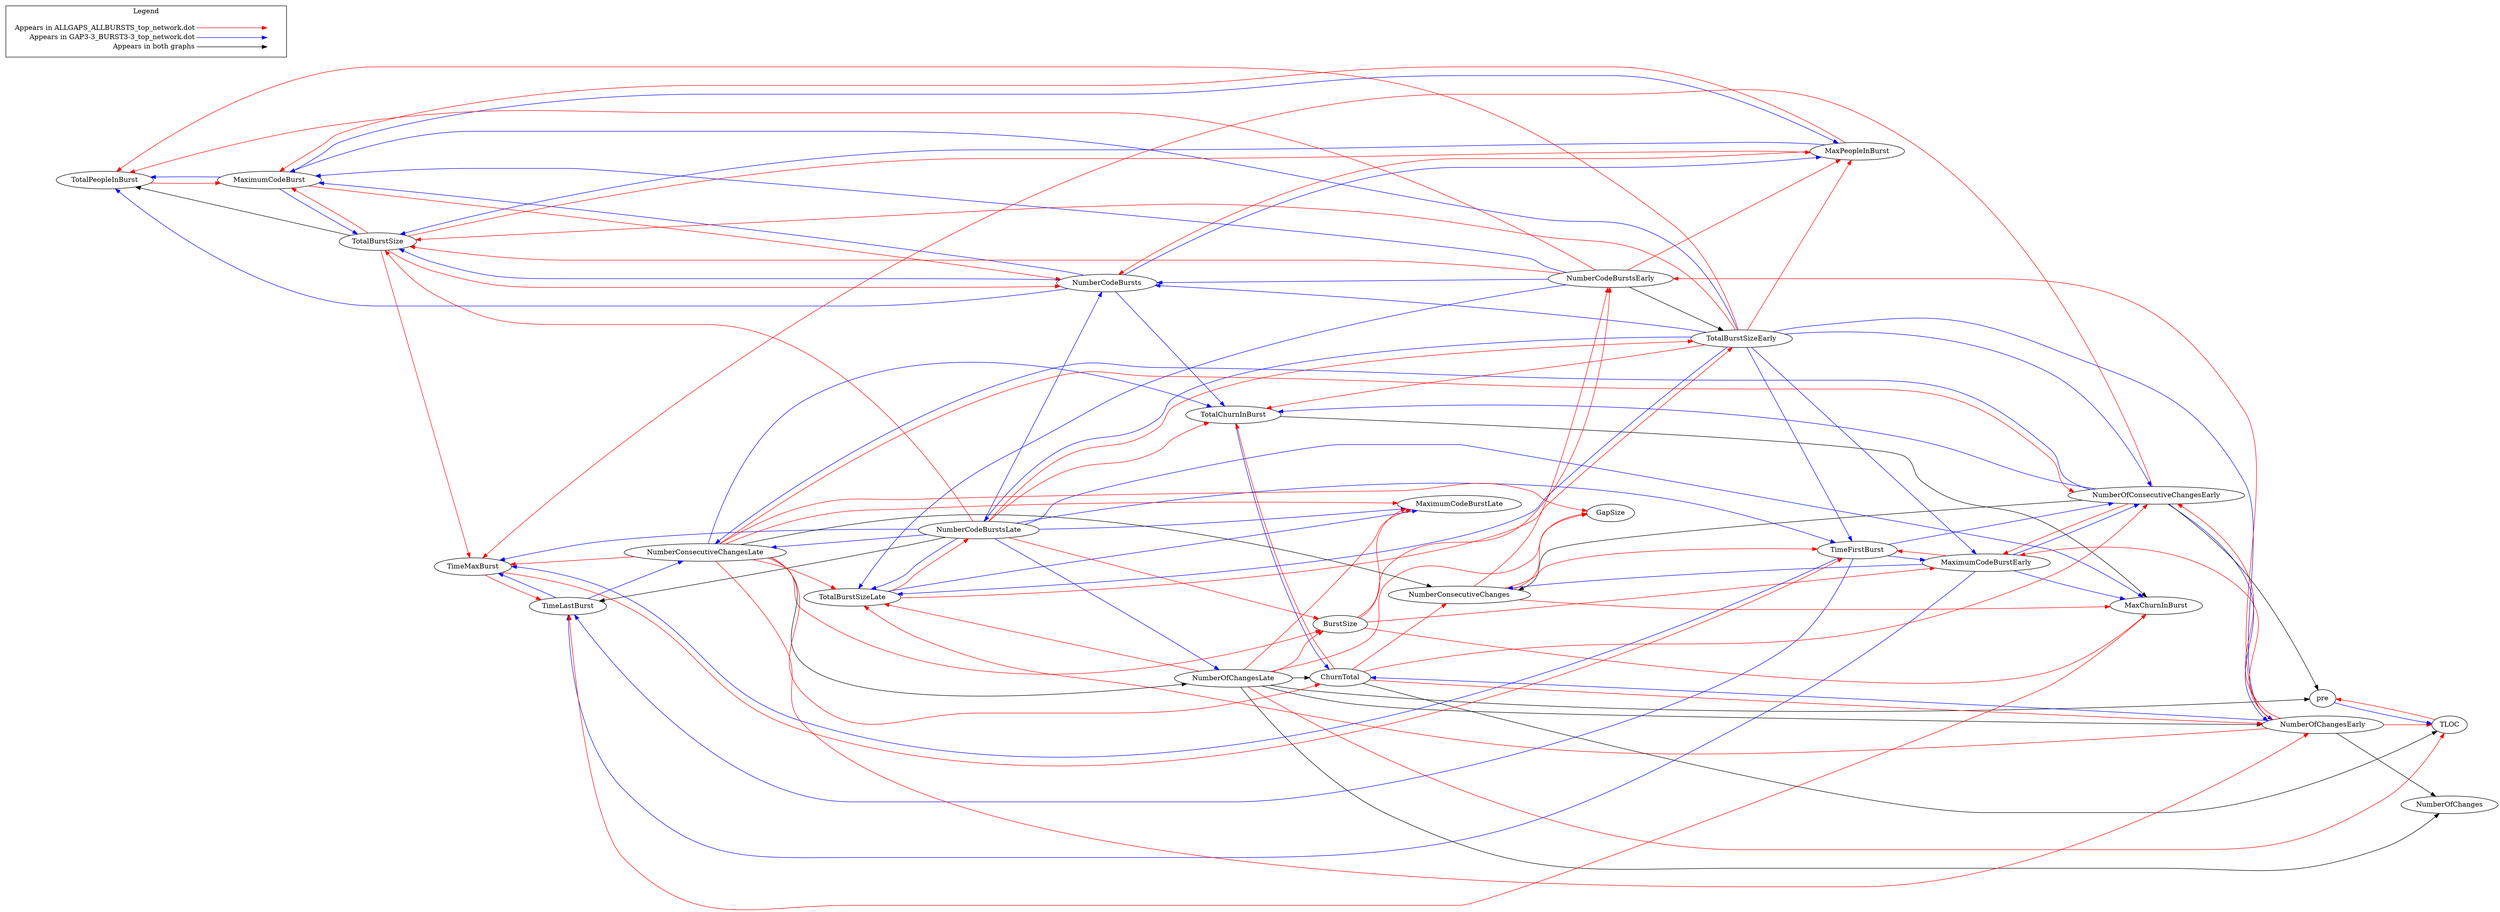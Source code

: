 digraph {
TotalPeopleInBurst -> MaximumCodeBurst[color="red"];
MaxPeopleInBurst -> MaximumCodeBurst[color="red"];
MaxPeopleInBurst -> NumberCodeBursts[color="red"];
TotalBurstSizeLate -> NumberCodeBurstsLate[color="red"];
TotalBurstSizeLate -> TotalBurstSizeEarly[color="red"];
NumberCodeBurstsLate -> TotalChurnInBurst[color="red"];
NumberCodeBurstsLate -> TotalBurstSizeEarly[color="red"];
NumberCodeBurstsLate -> TotalBurstSize[color="red"];
NumberCodeBurstsLate -> BurstSize[color="red"];
NumberOfChangesLate -> MaximumCodeBurstLate[color="red"];
NumberOfChangesLate -> TotalBurstSizeLate[color="red"];
NumberOfChangesLate -> TLOC[color="red"];
NumberOfChangesLate -> GapSize[color="red"];
NumberOfChangesLate -> BurstSize[color="red"];
NumberOfChangesEarly -> TotalBurstSizeLate[color="red"];
NumberOfChangesEarly -> MaximumCodeBurstEarly[color="red"];
NumberOfChangesEarly -> NumberCodeBurstsEarly[color="red"];
NumberOfChangesEarly -> NumberOfConsecutiveChangesEarly[color="red"];
NumberOfChangesEarly -> TLOC[color="red"];
MaxChurnInBurst -> TimeLastBurst[color="red"];
MaximumCodeBurstEarly -> TimeFirstBurst[color="red"];
NumberCodeBurstsEarly -> TotalPeopleInBurst[color="red"];
NumberCodeBurstsEarly -> MaxPeopleInBurst[color="red"];
NumberCodeBurstsEarly -> TotalBurstSize[color="red"];
ChurnTotal -> NumberOfChangesEarly[color="red"];
ChurnTotal -> TotalChurnInBurst[color="red"];
ChurnTotal -> NumberOfConsecutiveChangesEarly[color="red"];
ChurnTotal -> NumberConsecutiveChanges[color="red"];
MaximumCodeBurst -> NumberCodeBursts[color="red"];
NumberOfConsecutiveChangesEarly -> MaximumCodeBurstEarly[color="red"];
NumberOfConsecutiveChangesEarly -> TimeMaxBurst[color="red"];
NumberConsecutiveChangesLate -> MaximumCodeBurstLate[color="red"];
NumberConsecutiveChangesLate -> TotalBurstSizeLate[color="red"];
NumberConsecutiveChangesLate -> NumberOfChangesEarly[color="red"];
NumberConsecutiveChangesLate -> ChurnTotal[color="red"];
NumberConsecutiveChangesLate -> NumberOfConsecutiveChangesEarly[color="red"];
NumberConsecutiveChangesLate -> TimeMaxBurst[color="red"];
NumberConsecutiveChangesLate -> GapSize[color="red"];
NumberConsecutiveChangesLate -> BurstSize[color="red"];
TotalBurstSizeEarly -> TotalPeopleInBurst[color="red"];
TotalBurstSizeEarly -> MaxPeopleInBurst[color="red"];
TotalBurstSizeEarly -> TotalChurnInBurst[color="red"];
TotalBurstSizeEarly -> TotalBurstSize[color="red"];
TotalBurstSize -> MaxPeopleInBurst[color="red"];
TotalBurstSize -> MaximumCodeBurst[color="red"];
TotalBurstSize -> TimeMaxBurst[color="red"];
TotalBurstSize -> NumberCodeBursts[color="red"];
TimeMaxBurst -> TimeFirstBurst[color="red"];
TimeMaxBurst -> TimeLastBurst[color="red"];
NumberConsecutiveChanges -> MaxChurnInBurst[color="red"];
NumberConsecutiveChanges -> NumberCodeBurstsEarly[color="red"];
NumberConsecutiveChanges -> TimeFirstBurst[color="red"];
NumberConsecutiveChanges -> GapSize[color="red"];
TLOC -> pre[color="red"];
BurstSize -> MaximumCodeBurstLate[color="red"];
BurstSize -> MaxChurnInBurst[color="red"];
BurstSize -> MaximumCodeBurstEarly[color="red"];
BurstSize -> NumberCodeBurstsEarly[color="red"];
NumberCodeBurstsLate -> TimeLastBurst[color="black"];
NumberOfChangesLate -> NumberOfChanges[color="black"];
NumberOfChangesLate -> NumberOfChangesEarly[color="black"];
NumberOfChangesLate -> ChurnTotal[color="black"];
NumberOfChangesLate -> pre[color="black"];
NumberOfChangesEarly -> NumberOfChanges[color="black"];
NumberCodeBurstsEarly -> TotalBurstSizeEarly[color="black"];
TotalChurnInBurst -> MaxChurnInBurst[color="black"];
ChurnTotal -> TLOC[color="black"];
NumberOfConsecutiveChangesEarly -> NumberConsecutiveChanges[color="black"];
NumberOfConsecutiveChangesEarly -> pre[color="black"];
NumberConsecutiveChangesLate -> NumberOfChangesLate[color="black"];
NumberConsecutiveChangesLate -> NumberConsecutiveChanges[color="black"];
TotalBurstSize -> TotalPeopleInBurst[color="black"];
MaxPeopleInBurst -> TotalBurstSize[color="blue"];
TotalBurstSizeLate -> MaximumCodeBurstLate[color="blue"];
NumberCodeBurstsLate -> MaximumCodeBurstLate[color="blue"];
NumberCodeBurstsLate -> TotalBurstSizeLate[color="blue"];
NumberCodeBurstsLate -> NumberOfChangesLate[color="blue"];
NumberCodeBurstsLate -> MaxChurnInBurst[color="blue"];
NumberCodeBurstsLate -> TimeFirstBurst[color="blue"];
NumberCodeBurstsLate -> NumberConsecutiveChangesLate[color="blue"];
NumberCodeBurstsLate -> TimeMaxBurst[color="blue"];
NumberCodeBurstsLate -> NumberCodeBursts[color="blue"];
NumberOfChangesEarly -> ChurnTotal[color="blue"];
MaximumCodeBurstEarly -> MaxChurnInBurst[color="blue"];
MaximumCodeBurstEarly -> NumberOfConsecutiveChangesEarly[color="blue"];
MaximumCodeBurstEarly -> NumberConsecutiveChanges[color="blue"];
MaximumCodeBurstEarly -> TimeLastBurst[color="blue"];
NumberCodeBurstsEarly -> TotalBurstSizeLate[color="blue"];
NumberCodeBurstsEarly -> MaximumCodeBurst[color="blue"];
NumberCodeBurstsEarly -> NumberCodeBursts[color="blue"];
TimeFirstBurst -> MaximumCodeBurstEarly[color="blue"];
TimeFirstBurst -> NumberOfConsecutiveChangesEarly[color="blue"];
TimeFirstBurst -> TimeMaxBurst[color="blue"];
TimeFirstBurst -> TimeLastBurst[color="blue"];
TotalChurnInBurst -> ChurnTotal[color="blue"];
MaximumCodeBurst -> TotalPeopleInBurst[color="blue"];
MaximumCodeBurst -> MaxPeopleInBurst[color="blue"];
MaximumCodeBurst -> TotalBurstSize[color="blue"];
NumberOfConsecutiveChangesEarly -> NumberOfChangesEarly[color="blue"];
NumberOfConsecutiveChangesEarly -> TotalChurnInBurst[color="blue"];
NumberOfConsecutiveChangesEarly -> NumberConsecutiveChangesLate[color="blue"];
NumberConsecutiveChangesLate -> TotalChurnInBurst[color="blue"];
TotalBurstSizeEarly -> TotalBurstSizeLate[color="blue"];
TotalBurstSizeEarly -> NumberCodeBurstsLate[color="blue"];
TotalBurstSizeEarly -> NumberOfChangesEarly[color="blue"];
TotalBurstSizeEarly -> MaximumCodeBurstEarly[color="blue"];
TotalBurstSizeEarly -> TimeFirstBurst[color="blue"];
TotalBurstSizeEarly -> MaximumCodeBurst[color="blue"];
TotalBurstSizeEarly -> NumberOfConsecutiveChangesEarly[color="blue"];
TotalBurstSizeEarly -> NumberCodeBursts[color="blue"];
TimeLastBurst -> NumberConsecutiveChangesLate[color="blue"];
TimeLastBurst -> TimeMaxBurst[color="blue"];
NumberCodeBursts -> TotalPeopleInBurst[color="blue"];
NumberCodeBursts -> MaxPeopleInBurst[color="blue"];
NumberCodeBursts -> TotalChurnInBurst[color="blue"];
NumberCodeBursts -> MaximumCodeBurst[color="blue"];
NumberCodeBursts -> TotalBurstSize[color="blue"];
pre -> TLOC[color="blue"];

  rankdir=LR
  node [shape=plaintext]
  subgraph cluster_01 { 
    label = "Legend";
    key [label=<<table border="0" cellpadding="2" cellspacing="0" cellborder="0">
      <tr><td align="right" port="i1">Appears in ALLGAPS_ALLBURSTS_top_network.dot</td></tr>
      <tr><td align="right" port="i2">Appears in GAP3-3_BURST3-3_top_network.dot</td></tr>
      <tr><td align="right" port="i3">Appears in both graphs</td></tr>
      </table>>]
    key2 [label=<<table border="0" cellpadding="2" cellspacing="0" cellborder="0">
      <tr><td port="i1">&nbsp;</td></tr>
      <tr><td port="i2">&nbsp;</td></tr>
      <tr><td port="i3">&nbsp;</td></tr>
      </table>>]
    key:i1:e -> key2:i1:w [color=red]
    key:i2:e -> key2:i2:w [color=blue]
    key:i3:e -> key2:i3:w [color=black]
  }
}